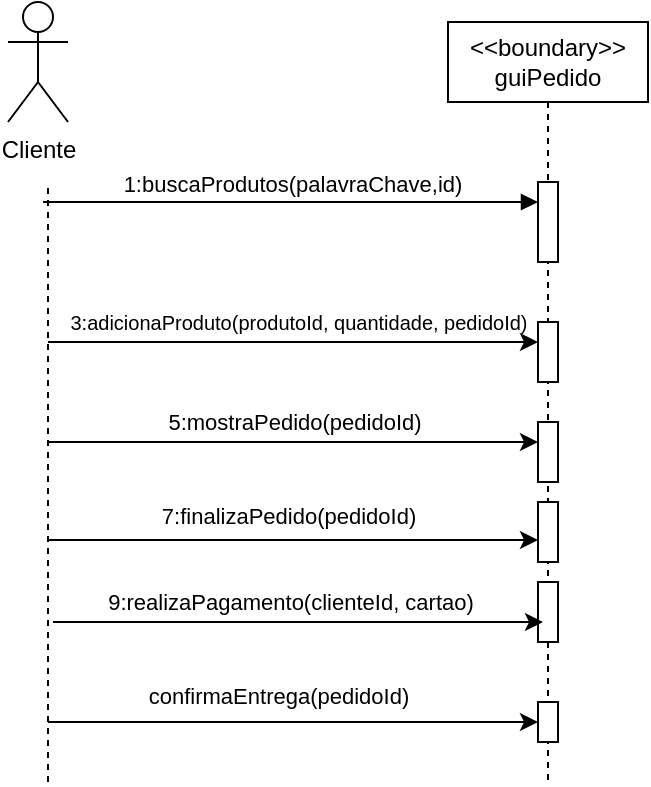 <mxfile version="22.0.0" type="github">
  <diagram name="Página-1" id="zqE8BntmXBsAhcjg7ZPl">
    <mxGraphModel dx="1050" dy="530" grid="1" gridSize="10" guides="1" tooltips="1" connect="1" arrows="1" fold="1" page="1" pageScale="1" pageWidth="827" pageHeight="1169" math="0" shadow="0">
      <root>
        <mxCell id="0" />
        <mxCell id="1" parent="0" />
        <UserObject label="&amp;lt;&amp;lt;boundary&amp;gt;&amp;gt;&lt;br&gt;guiPedido" id="J3-uyh5EX0j6W8f5nt_s-1">
          <mxCell style="shape=umlLifeline;perimeter=lifelinePerimeter;whiteSpace=wrap;html=1;container=0;dropTarget=0;collapsible=0;recursiveResize=0;outlineConnect=0;portConstraint=eastwest;newEdgeStyle={&quot;edgeStyle&quot;:&quot;elbowEdgeStyle&quot;,&quot;elbow&quot;:&quot;vertical&quot;,&quot;curved&quot;:0,&quot;rounded&quot;:0};" vertex="1" parent="1">
            <mxGeometry x="350" y="40" width="100" height="380" as="geometry" />
          </mxCell>
        </UserObject>
        <mxCell id="J3-uyh5EX0j6W8f5nt_s-2" value="" style="html=1;points=[];perimeter=orthogonalPerimeter;outlineConnect=0;targetShapes=umlLifeline;portConstraint=eastwest;newEdgeStyle={&quot;edgeStyle&quot;:&quot;elbowEdgeStyle&quot;,&quot;elbow&quot;:&quot;vertical&quot;,&quot;curved&quot;:0,&quot;rounded&quot;:0};" vertex="1" parent="J3-uyh5EX0j6W8f5nt_s-1">
          <mxGeometry x="45" y="80" width="10" height="40" as="geometry" />
        </mxCell>
        <mxCell id="J3-uyh5EX0j6W8f5nt_s-3" value="" style="html=1;points=[];perimeter=orthogonalPerimeter;outlineConnect=0;targetShapes=umlLifeline;portConstraint=eastwest;newEdgeStyle={&quot;edgeStyle&quot;:&quot;elbowEdgeStyle&quot;,&quot;elbow&quot;:&quot;vertical&quot;,&quot;curved&quot;:0,&quot;rounded&quot;:0};" vertex="1" parent="J3-uyh5EX0j6W8f5nt_s-1">
          <mxGeometry x="45" y="150" width="10" height="30" as="geometry" />
        </mxCell>
        <mxCell id="J3-uyh5EX0j6W8f5nt_s-4" value="" style="html=1;points=[];perimeter=orthogonalPerimeter;outlineConnect=0;targetShapes=umlLifeline;portConstraint=eastwest;newEdgeStyle={&quot;edgeStyle&quot;:&quot;elbowEdgeStyle&quot;,&quot;elbow&quot;:&quot;vertical&quot;,&quot;curved&quot;:0,&quot;rounded&quot;:0};" vertex="1" parent="J3-uyh5EX0j6W8f5nt_s-1">
          <mxGeometry x="45" y="200" width="10" height="30" as="geometry" />
        </mxCell>
        <mxCell id="J3-uyh5EX0j6W8f5nt_s-5" value="" style="html=1;points=[];perimeter=orthogonalPerimeter;outlineConnect=0;targetShapes=umlLifeline;portConstraint=eastwest;newEdgeStyle={&quot;edgeStyle&quot;:&quot;elbowEdgeStyle&quot;,&quot;elbow&quot;:&quot;vertical&quot;,&quot;curved&quot;:0,&quot;rounded&quot;:0};" vertex="1" parent="J3-uyh5EX0j6W8f5nt_s-1">
          <mxGeometry x="45" y="280" width="10" height="30" as="geometry" />
        </mxCell>
        <mxCell id="J3-uyh5EX0j6W8f5nt_s-6" value="" style="html=1;points=[];perimeter=orthogonalPerimeter;outlineConnect=0;targetShapes=umlLifeline;portConstraint=eastwest;newEdgeStyle={&quot;edgeStyle&quot;:&quot;elbowEdgeStyle&quot;,&quot;elbow&quot;:&quot;vertical&quot;,&quot;curved&quot;:0,&quot;rounded&quot;:0};" vertex="1" parent="J3-uyh5EX0j6W8f5nt_s-1">
          <mxGeometry x="45" y="240" width="10" height="30" as="geometry" />
        </mxCell>
        <mxCell id="J3-uyh5EX0j6W8f5nt_s-7" value="" style="html=1;points=[];perimeter=orthogonalPerimeter;outlineConnect=0;targetShapes=umlLifeline;portConstraint=eastwest;newEdgeStyle={&quot;edgeStyle&quot;:&quot;elbowEdgeStyle&quot;,&quot;elbow&quot;:&quot;vertical&quot;,&quot;curved&quot;:0,&quot;rounded&quot;:0};" vertex="1" parent="J3-uyh5EX0j6W8f5nt_s-1">
          <mxGeometry x="45" y="340" width="10" height="20" as="geometry" />
        </mxCell>
        <mxCell id="J3-uyh5EX0j6W8f5nt_s-8" value="" style="endArrow=none;dashed=1;html=1;rounded=0;startArrow=openThin;startFill=0;" edge="1" parent="J3-uyh5EX0j6W8f5nt_s-1" source="J3-uyh5EX0j6W8f5nt_s-7" target="J3-uyh5EX0j6W8f5nt_s-1">
          <mxGeometry width="50" height="50" relative="1" as="geometry">
            <mxPoint x="-200" y="350" as="sourcePoint" />
            <mxPoint x="170" y="190" as="targetPoint" />
          </mxGeometry>
        </mxCell>
        <mxCell id="J3-uyh5EX0j6W8f5nt_s-9" value="1:buscaProdutos(palavraChave,id)" style="html=1;verticalAlign=bottom;endArrow=block;edgeStyle=elbowEdgeStyle;elbow=vertical;curved=0;rounded=0;" edge="1" parent="1" target="J3-uyh5EX0j6W8f5nt_s-2">
          <mxGeometry relative="1" as="geometry">
            <mxPoint x="147.5" y="130" as="sourcePoint" />
            <Array as="points">
              <mxPoint x="247.5" y="130" />
            </Array>
            <mxPoint x="390" y="130" as="targetPoint" />
          </mxGeometry>
        </mxCell>
        <mxCell id="J3-uyh5EX0j6W8f5nt_s-10" value="Cliente" style="shape=umlActor;verticalLabelPosition=bottom;verticalAlign=top;html=1;outlineConnect=0;" vertex="1" parent="1">
          <mxGeometry x="130" y="30" width="30" height="60" as="geometry" />
        </mxCell>
        <mxCell id="J3-uyh5EX0j6W8f5nt_s-11" value="" style="endArrow=none;dashed=1;html=1;rounded=0;" edge="1" parent="1">
          <mxGeometry width="50" height="50" relative="1" as="geometry">
            <mxPoint x="150" y="420" as="sourcePoint" />
            <mxPoint x="150" y="120" as="targetPoint" />
          </mxGeometry>
        </mxCell>
        <mxCell id="J3-uyh5EX0j6W8f5nt_s-12" value="" style="endArrow=classic;html=1;rounded=0;" edge="1" parent="1" target="J3-uyh5EX0j6W8f5nt_s-3">
          <mxGeometry width="50" height="50" relative="1" as="geometry">
            <mxPoint x="150" y="200" as="sourcePoint" />
            <mxPoint x="330" y="200" as="targetPoint" />
          </mxGeometry>
        </mxCell>
        <mxCell id="J3-uyh5EX0j6W8f5nt_s-13" value="&lt;font style=&quot;font-size: 10px;&quot;&gt;3:adicionaProduto(produtoId, quantidade, pedidoId)&lt;/font&gt;" style="text;html=1;align=center;verticalAlign=middle;resizable=0;points=[];autosize=1;strokeColor=none;fillColor=none;" vertex="1" parent="1">
          <mxGeometry x="150" y="175" width="250" height="30" as="geometry" />
        </mxCell>
        <mxCell id="J3-uyh5EX0j6W8f5nt_s-14" value="" style="endArrow=classic;html=1;rounded=0;" edge="1" parent="1" target="J3-uyh5EX0j6W8f5nt_s-4">
          <mxGeometry width="50" height="50" relative="1" as="geometry">
            <mxPoint x="150" y="250" as="sourcePoint" />
            <mxPoint x="370" y="250" as="targetPoint" />
          </mxGeometry>
        </mxCell>
        <mxCell id="J3-uyh5EX0j6W8f5nt_s-15" value="5:mostraPedido(pedidoId)" style="edgeLabel;html=1;align=center;verticalAlign=middle;resizable=0;points=[];" connectable="0" vertex="1" parent="J3-uyh5EX0j6W8f5nt_s-14">
          <mxGeometry x="-0.704" y="4" relative="1" as="geometry">
            <mxPoint x="86" y="-6" as="offset" />
          </mxGeometry>
        </mxCell>
        <mxCell id="J3-uyh5EX0j6W8f5nt_s-16" value="" style="endArrow=classic;html=1;rounded=0;" edge="1" parent="1">
          <mxGeometry width="50" height="50" relative="1" as="geometry">
            <mxPoint x="152.5" y="340" as="sourcePoint" />
            <mxPoint x="397.5" y="340" as="targetPoint" />
          </mxGeometry>
        </mxCell>
        <mxCell id="J3-uyh5EX0j6W8f5nt_s-17" value="9:realizaPagamento(clienteId, cartao)" style="edgeLabel;html=1;align=center;verticalAlign=middle;resizable=0;points=[];" connectable="0" vertex="1" parent="J3-uyh5EX0j6W8f5nt_s-16">
          <mxGeometry x="-0.383" y="3" relative="1" as="geometry">
            <mxPoint x="43" y="-7" as="offset" />
          </mxGeometry>
        </mxCell>
        <mxCell id="J3-uyh5EX0j6W8f5nt_s-18" value="" style="endArrow=classic;html=1;rounded=0;" edge="1" parent="1" target="J3-uyh5EX0j6W8f5nt_s-6">
          <mxGeometry width="50" height="50" relative="1" as="geometry">
            <mxPoint x="150" y="299" as="sourcePoint" />
            <mxPoint x="390" y="300" as="targetPoint" />
            <Array as="points">
              <mxPoint x="280" y="299" />
            </Array>
          </mxGeometry>
        </mxCell>
        <mxCell id="J3-uyh5EX0j6W8f5nt_s-19" value="&lt;font style=&quot;font-size: 11px;&quot;&gt;7:finalizaPedido(pedidoId)&lt;/font&gt;" style="text;html=1;align=center;verticalAlign=middle;resizable=0;points=[];autosize=1;strokeColor=none;fillColor=none;" vertex="1" parent="1">
          <mxGeometry x="195" y="272" width="150" height="30" as="geometry" />
        </mxCell>
        <mxCell id="J3-uyh5EX0j6W8f5nt_s-20" value="&lt;font style=&quot;font-size: 11px;&quot;&gt;confirmaEntrega(pedidoId)&lt;/font&gt;" style="text;html=1;align=center;verticalAlign=middle;resizable=0;points=[];autosize=1;strokeColor=none;fillColor=none;" vertex="1" parent="1">
          <mxGeometry x="185" y="362" width="160" height="30" as="geometry" />
        </mxCell>
        <mxCell id="J3-uyh5EX0j6W8f5nt_s-21" value="" style="endArrow=classic;html=1;rounded=0;" edge="1" parent="1" target="J3-uyh5EX0j6W8f5nt_s-7">
          <mxGeometry width="50" height="50" relative="1" as="geometry">
            <mxPoint x="150" y="390" as="sourcePoint" />
            <mxPoint x="370" y="230" as="targetPoint" />
          </mxGeometry>
        </mxCell>
      </root>
    </mxGraphModel>
  </diagram>
</mxfile>
